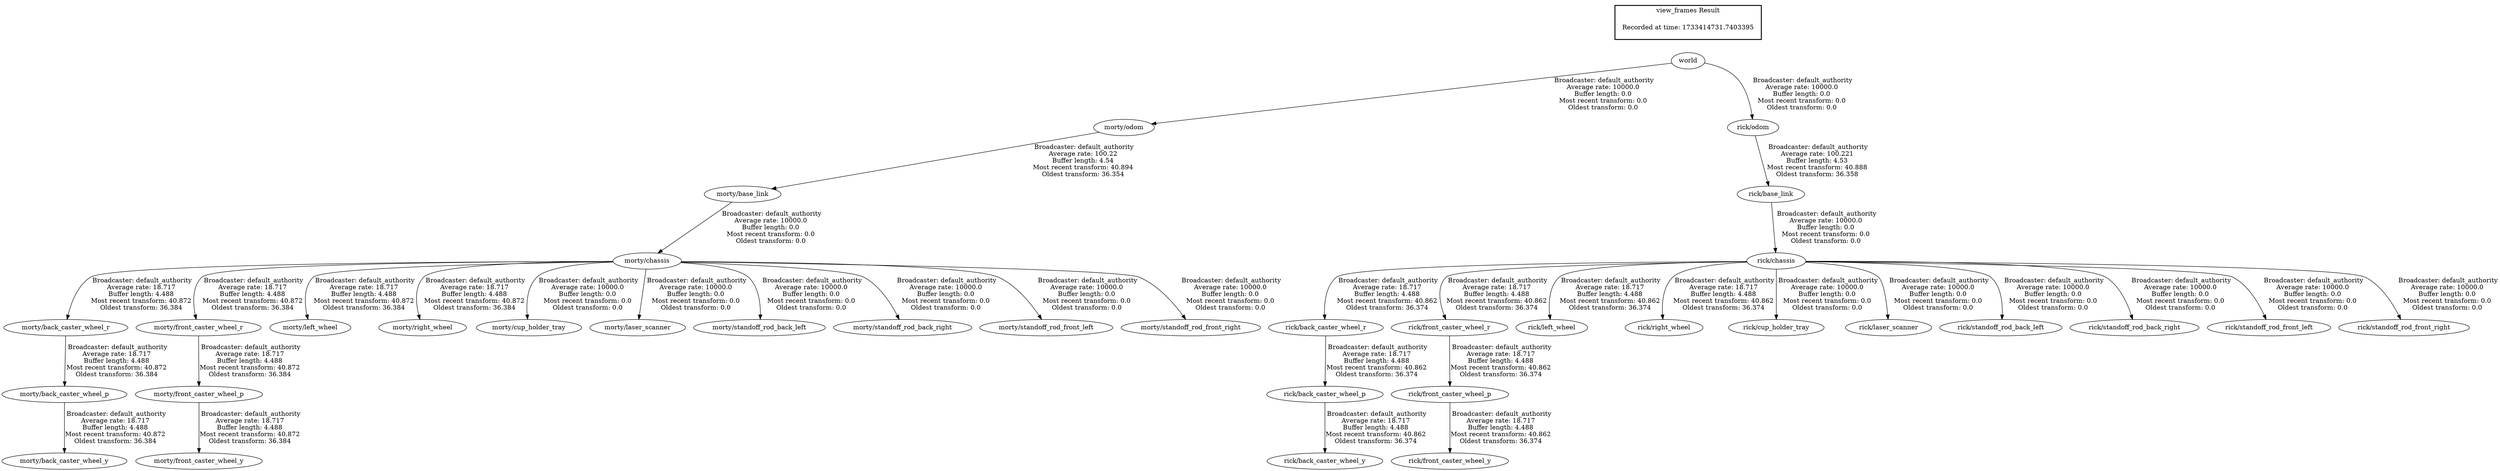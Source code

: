 digraph G {
"rick/chassis" -> "rick/back_caster_wheel_r"[label=" Broadcaster: default_authority\nAverage rate: 18.717\nBuffer length: 4.488\nMost recent transform: 40.862\nOldest transform: 36.374\n"];
"rick/base_link" -> "rick/chassis"[label=" Broadcaster: default_authority\nAverage rate: 10000.0\nBuffer length: 0.0\nMost recent transform: 0.0\nOldest transform: 0.0\n"];
"rick/back_caster_wheel_r" -> "rick/back_caster_wheel_p"[label=" Broadcaster: default_authority\nAverage rate: 18.717\nBuffer length: 4.488\nMost recent transform: 40.862\nOldest transform: 36.374\n"];
"rick/back_caster_wheel_p" -> "rick/back_caster_wheel_y"[label=" Broadcaster: default_authority\nAverage rate: 18.717\nBuffer length: 4.488\nMost recent transform: 40.862\nOldest transform: 36.374\n"];
"rick/chassis" -> "rick/front_caster_wheel_r"[label=" Broadcaster: default_authority\nAverage rate: 18.717\nBuffer length: 4.488\nMost recent transform: 40.862\nOldest transform: 36.374\n"];
"rick/front_caster_wheel_r" -> "rick/front_caster_wheel_p"[label=" Broadcaster: default_authority\nAverage rate: 18.717\nBuffer length: 4.488\nMost recent transform: 40.862\nOldest transform: 36.374\n"];
"rick/front_caster_wheel_p" -> "rick/front_caster_wheel_y"[label=" Broadcaster: default_authority\nAverage rate: 18.717\nBuffer length: 4.488\nMost recent transform: 40.862\nOldest transform: 36.374\n"];
"rick/chassis" -> "rick/left_wheel"[label=" Broadcaster: default_authority\nAverage rate: 18.717\nBuffer length: 4.488\nMost recent transform: 40.862\nOldest transform: 36.374\n"];
"rick/chassis" -> "rick/right_wheel"[label=" Broadcaster: default_authority\nAverage rate: 18.717\nBuffer length: 4.488\nMost recent transform: 40.862\nOldest transform: 36.374\n"];
"morty/chassis" -> "morty/back_caster_wheel_r"[label=" Broadcaster: default_authority\nAverage rate: 18.717\nBuffer length: 4.488\nMost recent transform: 40.872\nOldest transform: 36.384\n"];
"morty/base_link" -> "morty/chassis"[label=" Broadcaster: default_authority\nAverage rate: 10000.0\nBuffer length: 0.0\nMost recent transform: 0.0\nOldest transform: 0.0\n"];
"morty/back_caster_wheel_r" -> "morty/back_caster_wheel_p"[label=" Broadcaster: default_authority\nAverage rate: 18.717\nBuffer length: 4.488\nMost recent transform: 40.872\nOldest transform: 36.384\n"];
"morty/back_caster_wheel_p" -> "morty/back_caster_wheel_y"[label=" Broadcaster: default_authority\nAverage rate: 18.717\nBuffer length: 4.488\nMost recent transform: 40.872\nOldest transform: 36.384\n"];
"morty/chassis" -> "morty/front_caster_wheel_r"[label=" Broadcaster: default_authority\nAverage rate: 18.717\nBuffer length: 4.488\nMost recent transform: 40.872\nOldest transform: 36.384\n"];
"morty/front_caster_wheel_r" -> "morty/front_caster_wheel_p"[label=" Broadcaster: default_authority\nAverage rate: 18.717\nBuffer length: 4.488\nMost recent transform: 40.872\nOldest transform: 36.384\n"];
"morty/front_caster_wheel_p" -> "morty/front_caster_wheel_y"[label=" Broadcaster: default_authority\nAverage rate: 18.717\nBuffer length: 4.488\nMost recent transform: 40.872\nOldest transform: 36.384\n"];
"morty/chassis" -> "morty/left_wheel"[label=" Broadcaster: default_authority\nAverage rate: 18.717\nBuffer length: 4.488\nMost recent transform: 40.872\nOldest transform: 36.384\n"];
"morty/chassis" -> "morty/right_wheel"[label=" Broadcaster: default_authority\nAverage rate: 18.717\nBuffer length: 4.488\nMost recent transform: 40.872\nOldest transform: 36.384\n"];
"morty/odom" -> "morty/base_link"[label=" Broadcaster: default_authority\nAverage rate: 100.22\nBuffer length: 4.54\nMost recent transform: 40.894\nOldest transform: 36.354\n"];
"morty/chassis" -> "morty/cup_holder_tray"[label=" Broadcaster: default_authority\nAverage rate: 10000.0\nBuffer length: 0.0\nMost recent transform: 0.0\nOldest transform: 0.0\n"];
"morty/chassis" -> "morty/laser_scanner"[label=" Broadcaster: default_authority\nAverage rate: 10000.0\nBuffer length: 0.0\nMost recent transform: 0.0\nOldest transform: 0.0\n"];
"morty/chassis" -> "morty/standoff_rod_back_left"[label=" Broadcaster: default_authority\nAverage rate: 10000.0\nBuffer length: 0.0\nMost recent transform: 0.0\nOldest transform: 0.0\n"];
"morty/chassis" -> "morty/standoff_rod_back_right"[label=" Broadcaster: default_authority\nAverage rate: 10000.0\nBuffer length: 0.0\nMost recent transform: 0.0\nOldest transform: 0.0\n"];
"morty/chassis" -> "morty/standoff_rod_front_left"[label=" Broadcaster: default_authority\nAverage rate: 10000.0\nBuffer length: 0.0\nMost recent transform: 0.0\nOldest transform: 0.0\n"];
"morty/chassis" -> "morty/standoff_rod_front_right"[label=" Broadcaster: default_authority\nAverage rate: 10000.0\nBuffer length: 0.0\nMost recent transform: 0.0\nOldest transform: 0.0\n"];
"world" -> "morty/odom"[label=" Broadcaster: default_authority\nAverage rate: 10000.0\nBuffer length: 0.0\nMost recent transform: 0.0\nOldest transform: 0.0\n"];
"world" -> "rick/odom"[label=" Broadcaster: default_authority\nAverage rate: 10000.0\nBuffer length: 0.0\nMost recent transform: 0.0\nOldest transform: 0.0\n"];
"rick/odom" -> "rick/base_link"[label=" Broadcaster: default_authority\nAverage rate: 100.221\nBuffer length: 4.53\nMost recent transform: 40.888\nOldest transform: 36.358\n"];
"rick/chassis" -> "rick/cup_holder_tray"[label=" Broadcaster: default_authority\nAverage rate: 10000.0\nBuffer length: 0.0\nMost recent transform: 0.0\nOldest transform: 0.0\n"];
"rick/chassis" -> "rick/laser_scanner"[label=" Broadcaster: default_authority\nAverage rate: 10000.0\nBuffer length: 0.0\nMost recent transform: 0.0\nOldest transform: 0.0\n"];
"rick/chassis" -> "rick/standoff_rod_back_left"[label=" Broadcaster: default_authority\nAverage rate: 10000.0\nBuffer length: 0.0\nMost recent transform: 0.0\nOldest transform: 0.0\n"];
"rick/chassis" -> "rick/standoff_rod_back_right"[label=" Broadcaster: default_authority\nAverage rate: 10000.0\nBuffer length: 0.0\nMost recent transform: 0.0\nOldest transform: 0.0\n"];
"rick/chassis" -> "rick/standoff_rod_front_left"[label=" Broadcaster: default_authority\nAverage rate: 10000.0\nBuffer length: 0.0\nMost recent transform: 0.0\nOldest transform: 0.0\n"];
"rick/chassis" -> "rick/standoff_rod_front_right"[label=" Broadcaster: default_authority\nAverage rate: 10000.0\nBuffer length: 0.0\nMost recent transform: 0.0\nOldest transform: 0.0\n"];
edge [style=invis];
 subgraph cluster_legend { style=bold; color=black; label ="view_frames Result";
"Recorded at time: 1733414731.7403395"[ shape=plaintext ] ;
}->"world";
}